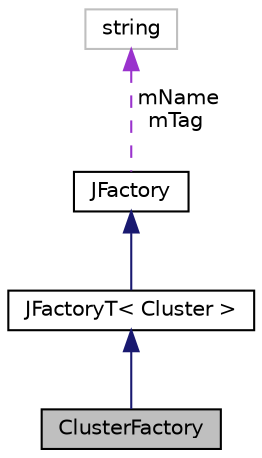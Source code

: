 digraph "ClusterFactory"
{
  edge [fontname="Helvetica",fontsize="10",labelfontname="Helvetica",labelfontsize="10"];
  node [fontname="Helvetica",fontsize="10",shape=record];
  Node1 [label="ClusterFactory",height=0.2,width=0.4,color="black", fillcolor="grey75", style="filled" fontcolor="black"];
  Node2 -> Node1 [dir="back",color="midnightblue",fontsize="10",style="solid",fontname="Helvetica"];
  Node2 [label="JFactoryT\< Cluster \>",height=0.2,width=0.4,color="black", fillcolor="white", style="filled",URL="$class_j_factory_t.html"];
  Node3 -> Node2 [dir="back",color="midnightblue",fontsize="10",style="solid",fontname="Helvetica"];
  Node3 [label="JFactory",height=0.2,width=0.4,color="black", fillcolor="white", style="filled",URL="$class_j_factory.html"];
  Node4 -> Node3 [dir="back",color="darkorchid3",fontsize="10",style="dashed",label=" mName\nmTag" ,fontname="Helvetica"];
  Node4 [label="string",height=0.2,width=0.4,color="grey75", fillcolor="white", style="filled"];
}
